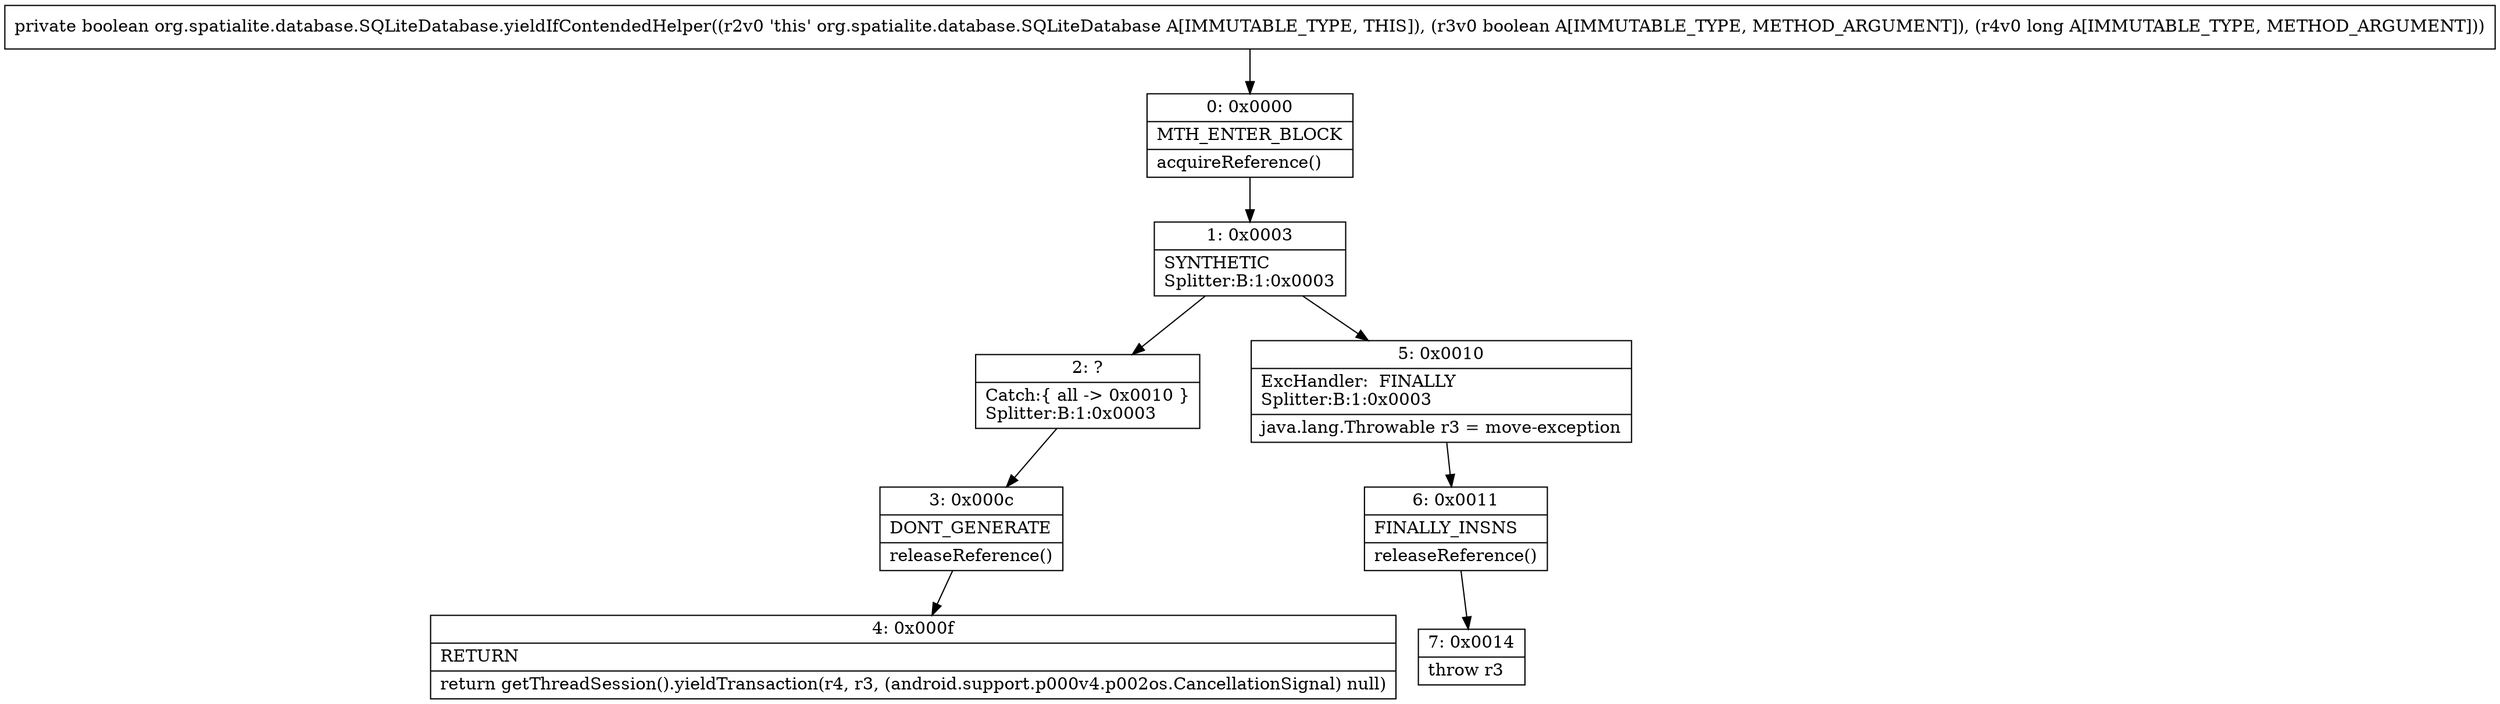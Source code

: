 digraph "CFG fororg.spatialite.database.SQLiteDatabase.yieldIfContendedHelper(ZJ)Z" {
Node_0 [shape=record,label="{0\:\ 0x0000|MTH_ENTER_BLOCK\l|acquireReference()\l}"];
Node_1 [shape=record,label="{1\:\ 0x0003|SYNTHETIC\lSplitter:B:1:0x0003\l}"];
Node_2 [shape=record,label="{2\:\ ?|Catch:\{ all \-\> 0x0010 \}\lSplitter:B:1:0x0003\l}"];
Node_3 [shape=record,label="{3\:\ 0x000c|DONT_GENERATE\l|releaseReference()\l}"];
Node_4 [shape=record,label="{4\:\ 0x000f|RETURN\l|return getThreadSession().yieldTransaction(r4, r3, (android.support.p000v4.p002os.CancellationSignal) null)\l}"];
Node_5 [shape=record,label="{5\:\ 0x0010|ExcHandler:  FINALLY\lSplitter:B:1:0x0003\l|java.lang.Throwable r3 = move\-exception\l}"];
Node_6 [shape=record,label="{6\:\ 0x0011|FINALLY_INSNS\l|releaseReference()\l}"];
Node_7 [shape=record,label="{7\:\ 0x0014|throw r3\l}"];
MethodNode[shape=record,label="{private boolean org.spatialite.database.SQLiteDatabase.yieldIfContendedHelper((r2v0 'this' org.spatialite.database.SQLiteDatabase A[IMMUTABLE_TYPE, THIS]), (r3v0 boolean A[IMMUTABLE_TYPE, METHOD_ARGUMENT]), (r4v0 long A[IMMUTABLE_TYPE, METHOD_ARGUMENT])) }"];
MethodNode -> Node_0;
Node_0 -> Node_1;
Node_1 -> Node_2;
Node_1 -> Node_5;
Node_2 -> Node_3;
Node_3 -> Node_4;
Node_5 -> Node_6;
Node_6 -> Node_7;
}

